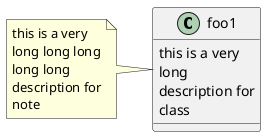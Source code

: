 {
  "sha1": "m9u0fxy493qcr6kvhco7to2vq0lai01",
  "insertion": {
    "when": "2024-06-03T18:59:35.025Z",
    "url": "https://github.com/plantuml/plantuml/issues/104#issuecomment-1368253645",
    "user": "plantuml@gmail.com"
  }
}
@startuml
<style>
element {
  MaximumWidth 100
}
</style>

class foo1 {
this is a very long description for class
}

note left
this is a very long long long long long description for note
end note

@enduml
